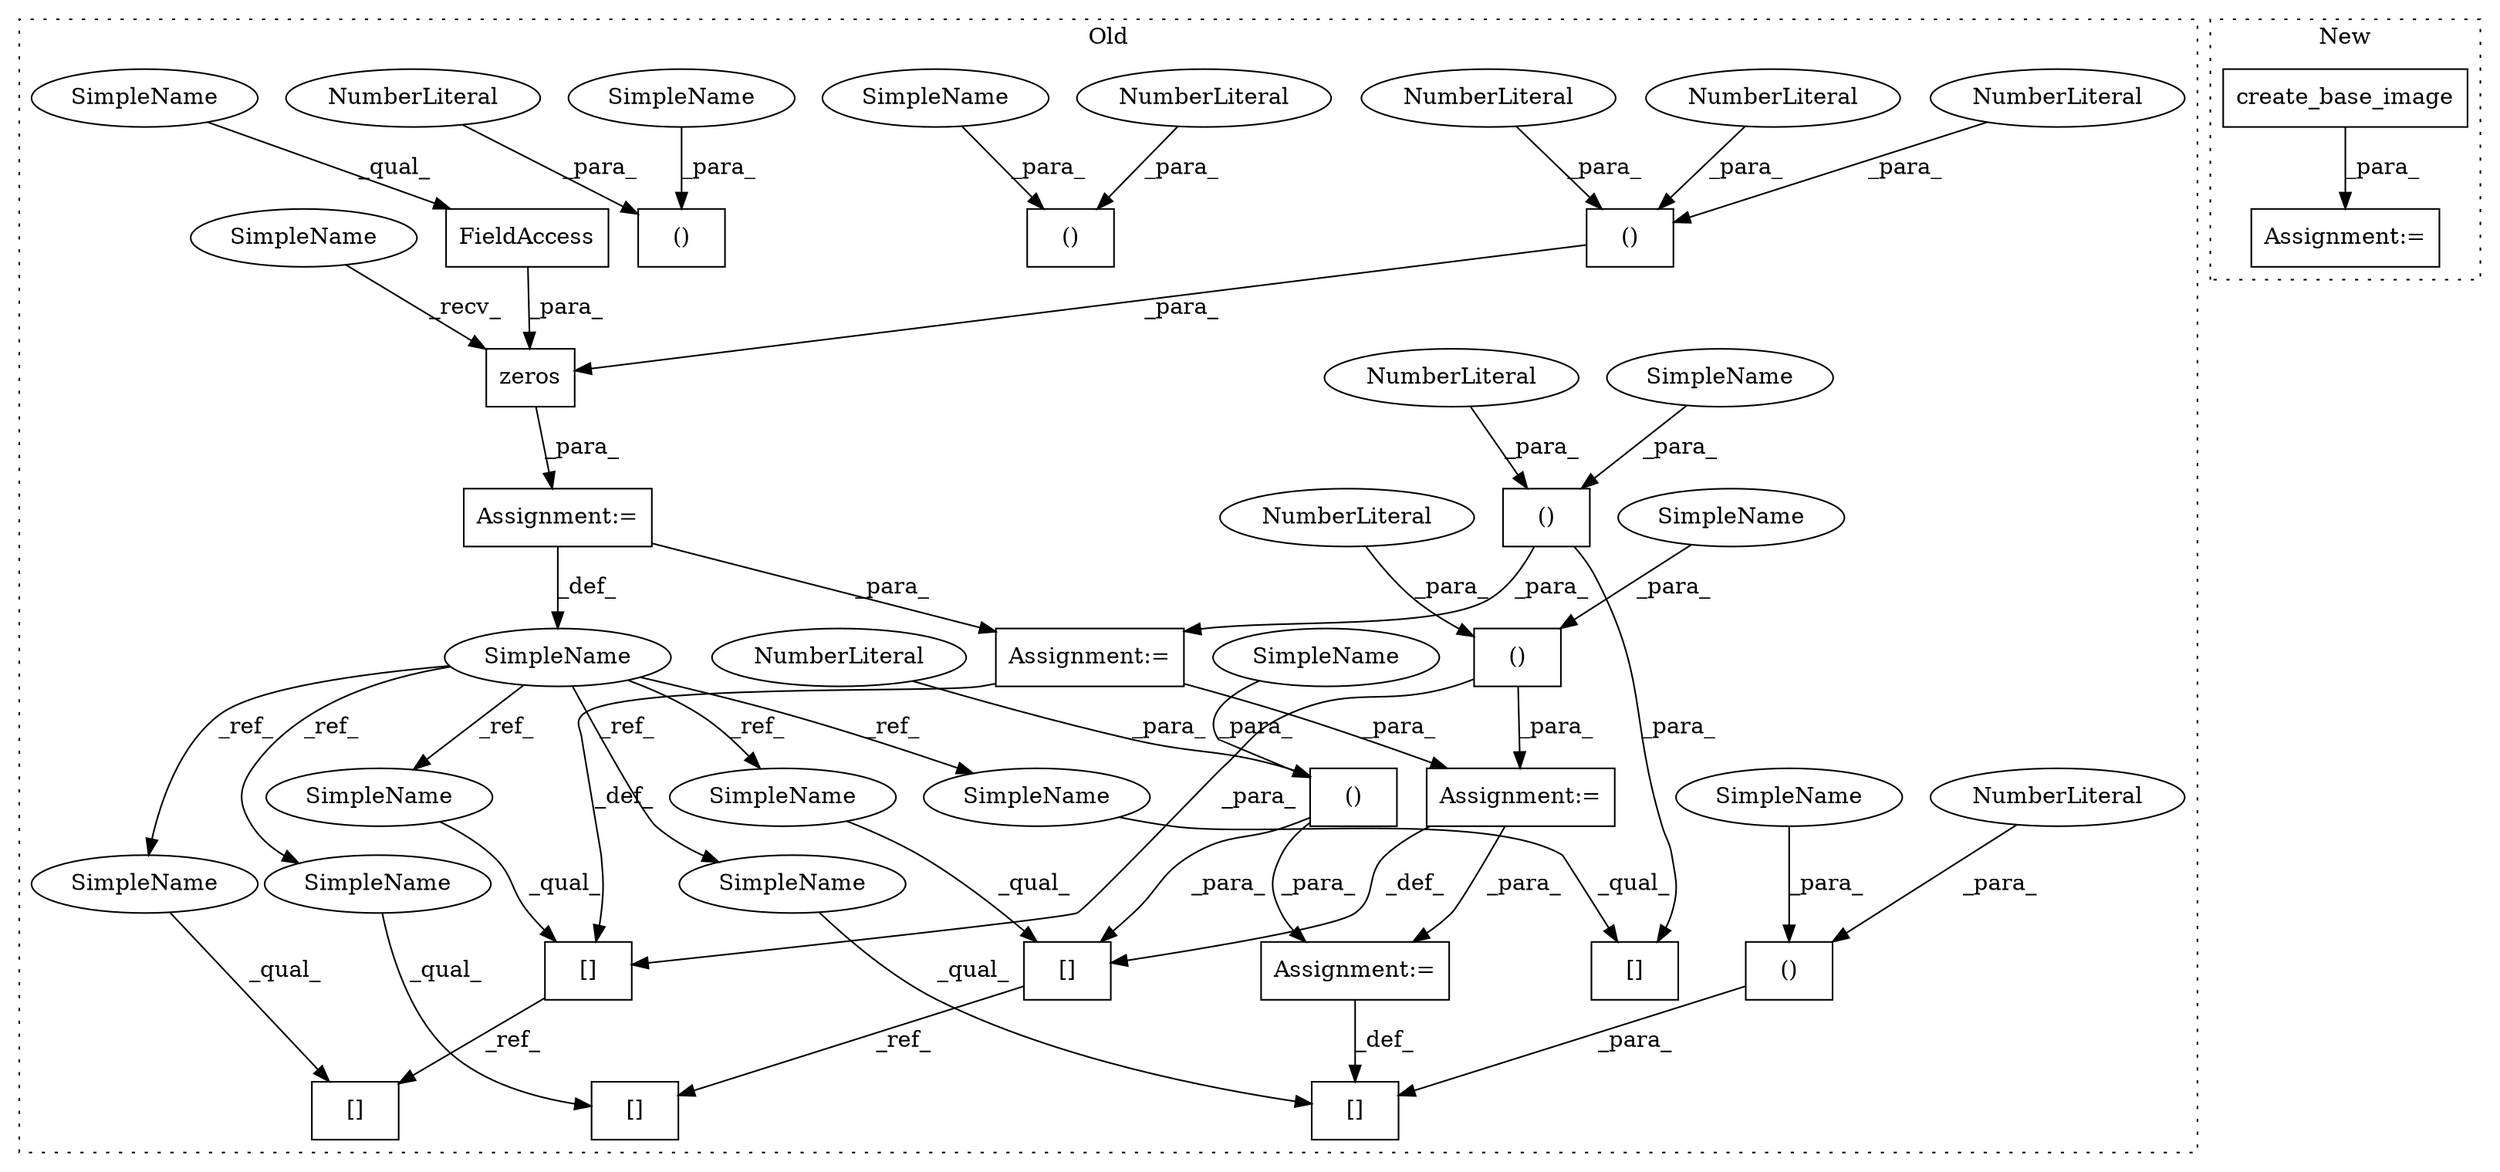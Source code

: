 digraph G {
subgraph cluster0 {
1 [label="()" a="106" s="39150" l="29" shape="box"];
3 [label="[]" a="2" s="39299,39337" l="14,2" shape="box"];
4 [label="()" a="106" s="39313" l="24" shape="box"];
5 [label="NumberLiteral" a="34" s="39178" l="1" shape="ellipse"];
6 [label="()" a="106" s="39213" l="24" shape="box"];
7 [label="NumberLiteral" a="34" s="39336" l="1" shape="ellipse"];
8 [label="()" a="106" s="39263" l="24" shape="box"];
9 [label="[]" a="2" s="39199,39237" l="14,2" shape="box"];
10 [label="()" a="106" s="39213" l="24" shape="box"];
11 [label="[]" a="2" s="39249,39287" l="14,2" shape="box"];
12 [label="NumberLiteral" a="34" s="39236" l="1" shape="ellipse"];
13 [label="NumberLiteral" a="34" s="39236" l="1" shape="ellipse"];
14 [label="NumberLiteral" a="34" s="39286" l="1" shape="ellipse"];
15 [label="[]" a="2" s="39199,39237" l="14,2" shape="box"];
16 [label="NumberLiteral" a="34" s="39164" l="1" shape="ellipse"];
17 [label="NumberLiteral" a="34" s="39150" l="1" shape="ellipse"];
18 [label="[]" a="2" s="39249,39287" l="14,2" shape="box"];
19 [label="SimpleName" a="42" s="39124" l="8" shape="ellipse"];
20 [label="[]" a="2" s="39299,39337" l="14,2" shape="box"];
21 [label="()" a="106" s="39263" l="24" shape="box"];
22 [label="NumberLiteral" a="34" s="39286" l="1" shape="ellipse"];
23 [label="()" a="106" s="39313" l="24" shape="box"];
24 [label="NumberLiteral" a="34" s="39336" l="1" shape="ellipse"];
26 [label="Assignment:=" a="7" s="39339" l="2" shape="box"];
27 [label="Assignment:=" a="7" s="39132" l="1" shape="box"];
28 [label="Assignment:=" a="7" s="39239" l="2" shape="box"];
29 [label="zeros" a="32" s="39139,39192" l="11,1" shape="box"];
30 [label="FieldAccess" a="22" s="39181" l="11" shape="box"];
31 [label="Assignment:=" a="7" s="39289" l="2" shape="box"];
32 [label="SimpleName" a="42" s="39313" l="10" shape="ellipse"];
33 [label="SimpleName" a="42" s="39213" l="10" shape="ellipse"];
34 [label="SimpleName" a="42" s="39213" l="10" shape="ellipse"];
35 [label="SimpleName" a="42" s="39263" l="10" shape="ellipse"];
36 [label="SimpleName" a="42" s="39313" l="10" shape="ellipse"];
37 [label="SimpleName" a="42" s="39263" l="10" shape="ellipse"];
38 [label="SimpleName" a="42" s="39199" l="8" shape="ellipse"];
39 [label="SimpleName" a="42" s="39299" l="8" shape="ellipse"];
40 [label="SimpleName" a="42" s="39299" l="8" shape="ellipse"];
41 [label="SimpleName" a="42" s="39249" l="8" shape="ellipse"];
42 [label="SimpleName" a="42" s="39249" l="8" shape="ellipse"];
43 [label="SimpleName" a="42" s="39199" l="8" shape="ellipse"];
44 [label="SimpleName" a="42" s="39181" l="5" shape="ellipse"];
45 [label="SimpleName" a="42" s="39133" l="5" shape="ellipse"];
label = "Old";
style="dotted";
}
subgraph cluster1 {
2 [label="create_base_image" a="32" s="42944" l="19" shape="box"];
25 [label="Assignment:=" a="7" s="42938" l="1" shape="box"];
label = "New";
style="dotted";
}
1 -> 29 [label="_para_"];
2 -> 25 [label="_para_"];
4 -> 3 [label="_para_"];
5 -> 1 [label="_para_"];
6 -> 28 [label="_para_"];
6 -> 15 [label="_para_"];
7 -> 4 [label="_para_"];
8 -> 18 [label="_para_"];
8 -> 26 [label="_para_"];
9 -> 11 [label="_ref_"];
10 -> 9 [label="_para_"];
10 -> 31 [label="_para_"];
12 -> 6 [label="_para_"];
13 -> 10 [label="_para_"];
14 -> 8 [label="_para_"];
16 -> 1 [label="_para_"];
17 -> 1 [label="_para_"];
18 -> 20 [label="_ref_"];
19 -> 43 [label="_ref_"];
19 -> 42 [label="_ref_"];
19 -> 38 [label="_ref_"];
19 -> 41 [label="_ref_"];
19 -> 40 [label="_ref_"];
19 -> 39 [label="_ref_"];
22 -> 21 [label="_para_"];
24 -> 23 [label="_para_"];
26 -> 3 [label="_def_"];
27 -> 28 [label="_para_"];
27 -> 19 [label="_def_"];
28 -> 31 [label="_para_"];
28 -> 9 [label="_def_"];
29 -> 27 [label="_para_"];
30 -> 29 [label="_para_"];
31 -> 18 [label="_def_"];
31 -> 26 [label="_para_"];
32 -> 23 [label="_para_"];
33 -> 6 [label="_para_"];
34 -> 10 [label="_para_"];
35 -> 8 [label="_para_"];
36 -> 4 [label="_para_"];
37 -> 21 [label="_para_"];
38 -> 15 [label="_qual_"];
39 -> 20 [label="_qual_"];
40 -> 3 [label="_qual_"];
41 -> 11 [label="_qual_"];
42 -> 18 [label="_qual_"];
43 -> 9 [label="_qual_"];
44 -> 30 [label="_qual_"];
45 -> 29 [label="_recv_"];
}